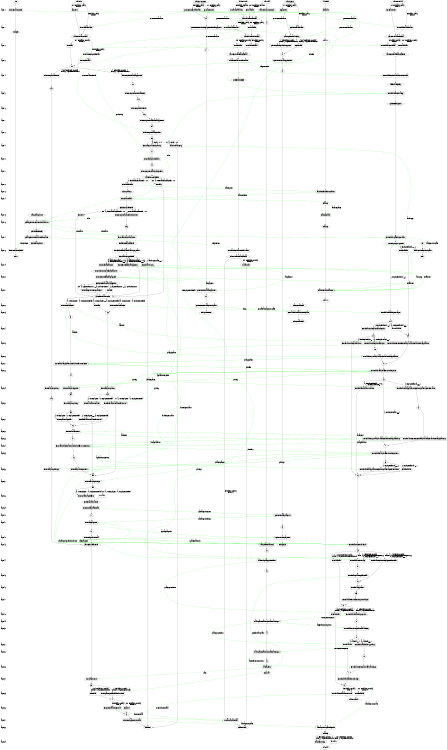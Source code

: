 digraph state_graph {
	rankdir=TB;
	size="8,5;"
	layer_0 [shape=plaintext, label="layer 0"];
	layer_1 [shape=plaintext, label="layer 1"];
	layer_0 -> layer_1 [style=invis];
	layer_2 [shape=plaintext, label="layer 2"];
	layer_1 -> layer_2 [style=invis];
	layer_3 [shape=plaintext, label="layer 3"];
	layer_2 -> layer_3 [style=invis];
	layer_4 [shape=plaintext, label="layer 4"];
	layer_3 -> layer_4 [style=invis];
	layer_5 [shape=plaintext, label="layer 5"];
	layer_4 -> layer_5 [style=invis];
	layer_6 [shape=plaintext, label="layer 6"];
	layer_5 -> layer_6 [style=invis];
	layer_7 [shape=plaintext, label="layer 7"];
	layer_6 -> layer_7 [style=invis];
	layer_8 [shape=plaintext, label="layer 8"];
	layer_7 -> layer_8 [style=invis];
	layer_9 [shape=plaintext, label="layer 9"];
	layer_8 -> layer_9 [style=invis];
	layer_10 [shape=plaintext, label="layer 10"];
	layer_9 -> layer_10 [style=invis];
	layer_11 [shape=plaintext, label="layer 11"];
	layer_10 -> layer_11 [style=invis];
	layer_12 [shape=plaintext, label="layer 12"];
	layer_11 -> layer_12 [style=invis];
	layer_13 [shape=plaintext, label="layer 13"];
	layer_12 -> layer_13 [style=invis];
	layer_14 [shape=plaintext, label="layer 14"];
	layer_13 -> layer_14 [style=invis];
	layer_15 [shape=plaintext, label="layer 15"];
	layer_14 -> layer_15 [style=invis];
	layer_16 [shape=plaintext, label="layer 16"];
	layer_15 -> layer_16 [style=invis];
	layer_17 [shape=plaintext, label="layer 17"];
	layer_16 -> layer_17 [style=invis];
	layer_18 [shape=plaintext, label="layer 18"];
	layer_17 -> layer_18 [style=invis];
	layer_19 [shape=plaintext, label="layer 19"];
	layer_18 -> layer_19 [style=invis];
	layer_20 [shape=plaintext, label="layer 20"];
	layer_19 -> layer_20 [style=invis];
	layer_21 [shape=plaintext, label="layer 21"];
	layer_20 -> layer_21 [style=invis];
	layer_22 [shape=plaintext, label="layer 22"];
	layer_21 -> layer_22 [style=invis];
	layer_23 [shape=plaintext, label="layer 23"];
	layer_22 -> layer_23 [style=invis];
	layer_24 [shape=plaintext, label="layer 24"];
	layer_23 -> layer_24 [style=invis];
	layer_25 [shape=plaintext, label="layer 25"];
	layer_24 -> layer_25 [style=invis];
	layer_26 [shape=plaintext, label="layer 26"];
	layer_25 -> layer_26 [style=invis];
	layer_27 [shape=plaintext, label="layer 27"];
	layer_26 -> layer_27 [style=invis];
	layer_28 [shape=plaintext, label="layer 28"];
	layer_27 -> layer_28 [style=invis];
	layer_29 [shape=plaintext, label="layer 29"];
	layer_28 -> layer_29 [style=invis];
	layer_30 [shape=plaintext, label="layer 30"];
	layer_29 -> layer_30 [style=invis];
	layer_31 [shape=plaintext, label="layer 31"];
	layer_30 -> layer_31 [style=invis];
	layer_32 [shape=plaintext, label="layer 32"];
	layer_31 -> layer_32 [style=invis];
	layer_33 [shape=plaintext, label="layer 33"];
	layer_32 -> layer_33 [style=invis];
	layer_34 [shape=plaintext, label="layer 34"];
	layer_33 -> layer_34 [style=invis];
	layer_35 [shape=plaintext, label="layer 35"];
	layer_34 -> layer_35 [style=invis];
	layer_36 [shape=plaintext, label="layer 36"];
	layer_35 -> layer_36 [style=invis];
	layer_37 [shape=plaintext, label="layer 37"];
	layer_36 -> layer_37 [style=invis];
	layer_38 [shape=plaintext, label="layer 38"];
	layer_37 -> layer_38 [style=invis];
	layer_39 [shape=plaintext, label="layer 39"];
	layer_38 -> layer_39 [style=invis];
	layer_40 [shape=plaintext, label="layer 40"];
	layer_39 -> layer_40 [style=invis];
	layer_41 [shape=plaintext, label="layer 41"];
	layer_40 -> layer_41 [style=invis];
	layer_42 [shape=plaintext, label="layer 42"];
	layer_41 -> layer_42 [style=invis];
	layer_43 [shape=plaintext, label="layer 43"];
	layer_42 -> layer_43 [style=invis];
	layer_44 [shape=plaintext, label="layer 44"];
	layer_43 -> layer_44 [style=invis];
	layer_45 [shape=plaintext, label="layer 45"];
	layer_44 -> layer_45 [style=invis];
	layer_46 [shape=plaintext, label="layer 46"];
	layer_45 -> layer_46 [style=invis];
	layer_47 [shape=plaintext, label="layer 47"];
	layer_46 -> layer_47 [style=invis];
	layer_48 [shape=plaintext, label="layer 48"];
	layer_47 -> layer_48 [style=invis];
	layer_49 [shape=plaintext, label="layer 49"];
	layer_48 -> layer_49 [style=invis];
	layer_50 [shape=plaintext, label="layer 50"];
	layer_49 -> layer_50 [style=invis];
	layer_51 [shape=plaintext, label="layer 51"];
	layer_50 -> layer_51 [style=invis];
	layer_52 [shape=plaintext, label="layer 52"];
	layer_51 -> layer_52 [style=invis];
	layer_53 [shape=plaintext, label="layer 53"];
	layer_52 -> layer_53 [style=invis];
	layer_54 [shape=plaintext, label="layer 54"];
	layer_53 -> layer_54 [style=invis];
	layer_55 [shape=plaintext, label="layer 55"];
	layer_54 -> layer_55 [style=invis];
	layer_56 [shape=plaintext, label="layer 56"];
	layer_55 -> layer_56 [style=invis];
	layer_57 [shape=plaintext, label="layer 57"];
	layer_56 -> layer_57 [style=invis];
	layer_58 [shape=plaintext, label="layer 58"];
	layer_57 -> layer_58 [style=invis];
	layer_59 [shape=plaintext, label="layer 59"];
	layer_58 -> layer_59 [style=invis];
	
	/* States */
	Firm_XXX2 [label = "XXX2"]
	Firm_UPDATE [label = "UPDATE"]
	Firm_XXX [label = "XXX"]
	Firm_15 [label = "15"]
	Firm_Start_Firm_Macro_Data [label = "Start_Firm_Macro_Data"]
	Firm_start_Firm [label = "start_Firm"]
	Firm_09b [label = "09b"]
	Firm_08 [label = "08"]
	Firm_07 [label = "07"]
	Firm_09a [label = "09a"]
	Firm_06 [label = "06"]
	Firm_03d [label = "03d"]
	Firm_09c [label = "09c"]
	Firm_05b [label = "05b"]
	Firm_05a [label = "05a"]
	Firm_04 [label = "04"]
	Firm_03c [label = "03c"]
	Firm_03 [label = "03"]
	Firm_Firm_tries_to_resolve_financial_crisis [label = "Firm_tries_to_resolve_financial_crisis"]
	Firm_Firm_bankruptcy_checked [label = "Firm_bankruptcy_checked"]
	Firm_End_Firm_Financial_Role [label = "End_Firm_Financial_Role"]
	Firm_0003 [label = "0003"]
	Firm_end_Firm [label = "end_Firm"]
	Firm_004 [label = "004"]
	Firm_003 [label = "003"]
	Firm_002 [label = "002"]
	Firm_001 [label = "001"]
	Firm_End_Firm_Credit_Role [label = "End_Firm_Credit_Role"]
	Firm_Firm_Credit_02 [label = "Firm_Credit_02"]
	Firm_Start_Firm_Credit_Role [label = "Start_Firm_Credit_Role"]
	Firm_14 [label = "14"]
	Firm_13b [label = "13b"]
	Firm_Start_Firm_Seller_Role [label = "Start_Firm_Seller_Role"]
	Firm_12 [label = "12"]
	Firm_11 [label = "11"]
	Firm_End_Firm_Labour_Role [label = "End_Firm_Labour_Role"]
	Firm_Start_Firm_Labour_Role [label = "Start_Firm_Labour_Role"]
	Firm_End_Firm_Financial_Management [label = "End_Firm_Financial_Management"]
	Firm_02 [label = "02"]
	Firm_00b [label = "00b"]
	Firm_00 [label = "00"]
	Firm_01 [label = "01"]
	Firm_005 [label = "005"]
	Household_WAITORDERSTATUS [label = "WAITORDERSTATUS"]
	Household_SELECTSTRATEGY [label = "SELECTSTRATEGY"]
	Household_end_Household [label = "end_Household"]
	Household_Start_Household_Financial_Role [label = "Start_Household_Financial_Role"]
	Household_Start_Household_Tax_Data [label = "Start_Household_Tax_Data"]
	Household_start_Household [label = "start_Household"]
	Household_05 [label = "05"]
	Household_04 [label = "04"]
	Household_03 [label = "03"]
	Household_02 [label = "02"]
	Household_01b [label = "01b"]
	Household_01 [label = "01"]
	Household_01e [label = "01e"]
	Household_01a [label = "01a"]
	Household_01d [label = "01d"]
	Household_EXIT_FINANCIAL_MARKET [label = "EXIT_FINANCIAL_MARKET"]
	Household_12 [label = "12"]
	Household_14 [label = "14"]
	Household_11 [label = "11"]
	Household_10 [label = "10"]
	Household_15 [label = "15"]
	Household_08b [label = "08b"]
	Household_08 [label = "08"]
	Household_07 [label = "07"]
	Household_09 [label = "09"]
	Household_06b [label = "06b"]
	Household_06 [label = "06"]
	Mall_end_Mall [label = "end_Mall"]
	Mall_05 [label = "05"]
	Mall_04 [label = "04"]
	Mall_03 [label = "03"]
	Mall_02 [label = "02"]
	Mall_01 [label = "01"]
	Mall_start_Mall [label = "start_Mall"]
	IGFirm_start_IGFirm [label = "start_IGFirm"]
	IGFirm_end_IGFirm [label = "end_IGFirm"]
	IGFirm_03 [label = "03"]
	IGFirm_02 [label = "02"]
	IGFirm_01 [label = "01"]
	IGFirm_Start_IGFirm_Productivity [label = "Start_IGFirm_Productivity"]
	Eurostat_WAITENDMARKET [label = "WAITENDMARKET"]
	Eurostat_end_Eurostat [label = "end_Eurostat"]
	Eurostat_End_Eurostat_Financial_Data [label = "End_Eurostat_Financial_Data"]
	Eurostat_Start_Eurostat_Financial_Data [label = "Start_Eurostat_Financial_Data"]
	Eurostat_Start_Eurostat_Firm_Data [label = "Start_Eurostat_Firm_Data"]
	Eurostat_Start_Eurostat_Tax_Data [label = "Start_Eurostat_Tax_Data"]
	Eurostat_start_Eurostat [label = "start_Eurostat"]
	Clearinghouse_end_Clearinghouse [label = "end_Clearinghouse"]
	Clearinghouse_COMPUTEDPRICES [label = "COMPUTEDPRICES"]
	Clearinghouse_start_Clearinghouse [label = "start_Clearinghouse"]
	Bank_BB1 [label = "BB1"]
	Bank_BB [label = "BB"]
	Bank_end_Bank [label = "end_Bank"]
	Bank_Bank_05 [label = "Bank_05"]
	Bank_Bank_04 [label = "Bank_04"]
	Bank_Bank_03 [label = "Bank_03"]
	Bank_Bank_02 [label = "Bank_02"]
	Bank_Bank_01 [label = "Bank_01"]
	Bank_start_Bank [label = "start_Bank"]
	Government_end_Government [label = "end_Government"]
	Government_02 [label = "02"]
	Government_01 [label = "01"]
	Government_00 [label = "00"]
	Government_start_Government [label = "start_Government"]
	Central_Bank_end_Central_Bank [label = "end_Central_Bank"]
	Central_Bank_start_Central_Bank [label = "start_Central_Bank"]
	Firm_Firm_calc_production_quantity_005_01 [label = "Firm_calc_production_quantity", shape = rect]
	Firm_Firm_set_quantities_zero_00_00b [label = "Firm_set_quantities_zero", shape = rect]
	Firm_Firm_calc_input_demands_01_02 [label = "Firm_calc_input_demands", shape = rect]
	Firm_Firm_calc_production_quantity_2_End_Firm_Financial_Management_Start_Firm_Labour_Role [label = "Firm_calc_production_quantity_2", shape = rect]
	Firm_Firm_idle_End_Firm_Financial_Management_Start_Firm_Labour_Role [label = "Firm_idle", shape = rect]
	Firm_Firm_send_capital_demand_End_Firm_Labour_Role_11 [label = "Firm_send_capital_demand", shape = rect]
	Firm_Firm_calc_pay_costs_11_12 [label = "Firm_calc_pay_costs", shape = rect]
	Firm_Firm_send_goods_to_mall_12_Start_Firm_Seller_Role [label = "Firm_send_goods_to_mall", shape = rect]
	Firm_Firm_calc_revenue_Start_Firm_Seller_Role_13b [label = "Firm_calc_revenue", shape = rect]
	Firm_Firm_update_specific_skills_of_workers_13b_14 [label = "Firm_update_specific_skills_of_workers", shape = rect]
	Firm_Firm_idle_13b_14 [label = "Firm_idle", shape = rect]
	Firm_Firm_ask_for_loan_Start_Firm_Credit_Role_Firm_Credit_02 [label = "Firm_ask_for_loan", shape = rect]
	Firm_Firm_choose_bank_Firm_Credit_02_End_Firm_Credit_Role [label = "Firm_choose_bank", shape = rect]
	Firm_Firm_compute_financial_payments_00_001 [label = "Firm_compute_financial_payments", shape = rect]
	Firm_Firm_compute_income_statement_001_002 [label = "Firm_compute_income_statement", shape = rect]
	Firm_Firm_compute_dividends_002_003 [label = "Firm_compute_dividends", shape = rect]
	Firm_Firm_compute_total_financial_payments_003_004 [label = "Firm_compute_total_financial_payments", shape = rect]
	Firm_Firm_compute_balance_sheet_004_005 [label = "Firm_compute_balance_sheet", shape = rect]
	Firm_Firm_in_bankruptcy_005_end_Firm [label = "Firm_in_bankruptcy", shape = rect]
	Firm_Firm_compute_total_liquidity_needs_02_Start_Firm_Credit_Role [label = "Firm_compute_total_liquidity_needs", shape = rect]
	Firm_Firm_compute_and_send_stock_orders_End_Firm_Credit_Role_0003 [label = "Firm_compute_and_send_stock_orders", shape = rect]
	Firm_Firm_read_stock_transactions_0003_End_Firm_Financial_Role [label = "Firm_read_stock_transactions", shape = rect]
	Firm_Firm_check_financial_and_bankruptcy_state_End_Firm_Financial_Role_Firm_bankruptcy_checked [label = "Firm_check_financial_and_bankruptcy_state", shape = rect]
	Firm_Firm_in_bankruptcy_Firm_bankruptcy_checked_end_Firm [label = "Firm_in_bankruptcy", shape = rect]
	Firm_Firm_in_financial_crisis_Firm_bankruptcy_checked_Firm_tries_to_resolve_financial_crisis [label = "Firm_in_financial_crisis", shape = rect]
	Firm_Firm_execute_financial_payments_Firm_tries_to_resolve_financial_crisis_End_Firm_Financial_Management [label = "Firm_execute_financial_payments", shape = rect]
	Firm_Firm_execute_financial_payments_Firm_bankruptcy_checked_Start_Firm_Labour_Role [label = "Firm_execute_financial_payments", shape = rect]
	Firm_Firm_idle_Start_Firm_Credit_Role_Start_Firm_Labour_Role [label = "Firm_idle", shape = rect]
	Firm_Firm_idle_End_Firm_Credit_Role_Start_Firm_Labour_Role [label = "Firm_idle", shape = rect]
	Firm_Firm_send_vacancies_Start_Firm_Labour_Role_03 [label = "Firm_send_vacancies", shape = rect]
	Firm_Firm_send_redundancies_Start_Firm_Labour_Role_03c [label = "Firm_send_redundancies", shape = rect]
	Firm_Firm_idle_Start_Firm_Labour_Role_03c [label = "Firm_idle", shape = rect]
	Firm_Firm_read_job_applications_send_job_offer_or_rejection_03_04 [label = "Firm_read_job_applications_send_job_offer_or_rejection", shape = rect]
	Firm_Firm_read_job_responses_04_05a [label = "Firm_read_job_responses", shape = rect]
	Firm_Firm_read_job_quitting_05a_05b [label = "Firm_read_job_quitting", shape = rect]
	Firm_Firm_read_job_quitting_00b_09c [label = "Firm_read_job_quitting", shape = rect]
	Firm_Firm_read_job_quitting_03c_03d [label = "Firm_read_job_quitting", shape = rect]
	Firm_Firm_start_labour_market_03d_06 [label = "Firm_start_labour_market", shape = rect]
	Firm_Firm_finish_labour_market_first_round_03d_09a [label = "Firm_finish_labour_market_first_round", shape = rect]
	Firm_Firm_finish_labour_market_first_round_05b_09a [label = "Firm_finish_labour_market_first_round", shape = rect]
	Firm_Firm_update_wage_offer_05b_06 [label = "Firm_update_wage_offer", shape = rect]
	Firm_Firm_send_vacancies_2_06_07 [label = "Firm_send_vacancies_2", shape = rect]
	Firm_Firm_read_job_applications_send_job_offer_or_rejection_2_07_08 [label = "Firm_read_job_applications_send_job_offer_or_rejection_2", shape = rect]
	Firm_Firm_read_job_responses_2_08_09a [label = "Firm_read_job_responses_2", shape = rect]
	Firm_Firm_read_job_quitting_2_09a_09b [label = "Firm_read_job_quitting_2", shape = rect]
	Firm_Firm_read_job_quitting_2_09c_Start_Firm_Seller_Role [label = "Firm_read_job_quitting_2", shape = rect]
	Firm_Firm_update_wage_offer_2_09b_End_Firm_Labour_Role [label = "Firm_update_wage_offer_2", shape = rect]
	Firm_Firm_idle_09b_End_Firm_Labour_Role [label = "Firm_idle", shape = rect]
	Firm_Firm_idle_start_Firm_Start_Firm_Macro_Data [label = "Firm_idle", shape = rect]
	Firm_Firm_read_tax_rates_start_Firm_Start_Firm_Macro_Data [label = "Firm_read_tax_rates", shape = rect]
	Firm_Firm_receive_data_Start_Firm_Macro_Data_00 [label = "Firm_receive_data", shape = rect]
	Firm_Firm_idle_Start_Firm_Macro_Data_00 [label = "Firm_idle", shape = rect]
	Firm_Firm_send_data_to_Eurostat_14_15 [label = "Firm_send_data_to_Eurostat", shape = rect]
	Firm_Firm_idle_14_15 [label = "Firm_idle", shape = rect]
	Firm_Firm_send_payments_to_bank_15_end_Firm [label = "Firm_send_payments_to_bank", shape = rect]
	Firm_Firm_send_stock_info_XXX_UPDATE [label = "Firm_send_stock_info", shape = rect]
	Firm_Firm_receive_stock_info_UPDATE_XXX2 [label = "Firm_receive_stock_info", shape = rect]
	Household_Household_receive_dividends_06_06b [label = "Household_receive_dividends", shape = rect]
	Household_Household_idle_06b_09 [label = "Household_idle", shape = rect]
	Household_Household_receive_wage_06b_07 [label = "Household_receive_wage", shape = rect]
	Household_Household_update_specific_skills_07_08 [label = "Household_update_specific_skills", shape = rect]
	Household_Household_receive_unemployment_benefits_06b_08 [label = "Household_receive_unemployment_benefits", shape = rect]
	Household_Household_pay_taxes_08_08b [label = "Household_pay_taxes", shape = rect]
	Household_Household_determine_consumption_budget_08b_09 [label = "Household_determine_consumption_budget", shape = rect]
	Household_Household_idle_09_15 [label = "Household_idle", shape = rect]
	Household_Household_rank_and_buy_goods_1_09_10 [label = "Household_rank_and_buy_goods_1", shape = rect]
	Household_Household_receive_goods_read_rationing_10_11 [label = "Household_receive_goods_read_rationing", shape = rect]
	Household_Household_idle_11_14 [label = "Household_idle", shape = rect]
	Household_Household_rank_and_buy_goods_2_11_12 [label = "Household_rank_and_buy_goods_2", shape = rect]
	Household_Household_receive_goods_read_rationing_2_12_14 [label = "Household_receive_goods_read_rationing_2", shape = rect]
	Household_Household_handle_leftover_budget_14_15 [label = "Household_handle_leftover_budget", shape = rect]
	Household_Household_read_firing_messages_EXIT_FINANCIAL_MARKET_01d [label = "Household_read_firing_messages", shape = rect]
	Household_Household_idle_01d_01a [label = "Household_idle", shape = rect]
	Household_Household_idle_EXIT_FINANCIAL_MARKET_01a [label = "Household_idle", shape = rect]
	Household_Household_OTJS_read_job_vacancies_and_send_applications_01e_01 [label = "Household_OTJS_read_job_vacancies_and_send_applications", shape = rect]
	Household_Household_UNEMPLOYED_read_job_vacancies_and_send_applications_01a_01 [label = "Household_UNEMPLOYED_read_job_vacancies_and_send_applications", shape = rect]
	Household_Household_on_the_job_search_decision_01d_01b [label = "Household_on_the_job_search_decision", shape = rect]
	Household_Household_on_the_job_search_yes_01b_01e [label = "Household_on_the_job_search_yes", shape = rect]
	Household_Household_on_the_job_search_no_01b_06 [label = "Household_on_the_job_search_no", shape = rect]
	Household_Household_read_job_offers_send_response_01_02 [label = "Household_read_job_offers_send_response", shape = rect]
	Household_Household_finish_labour_market_02_06 [label = "Household_finish_labour_market", shape = rect]
	Household_Household_read_application_rejection_update_wage_reservation_02_03 [label = "Household_read_application_rejection_update_wage_reservation", shape = rect]
	Household_Household_OTJS_read_job_vacancies_and_send_applications_2_02_04 [label = "Household_OTJS_read_job_vacancies_and_send_applications_2", shape = rect]
	Household_Household_UNEMPLOYED_read_job_vacancies_and_send_applications_2_03_04 [label = "Household_UNEMPLOYED_read_job_vacancies_and_send_applications_2", shape = rect]
	Household_Household_read_job_offers_send_response_2_04_05 [label = "Household_read_job_offers_send_response_2", shape = rect]
	Household_Household_read_application_rejection_update_wage_reservation_2_05_06 [label = "Household_read_application_rejection_update_wage_reservation_2", shape = rect]
	Household_Household_idle_05_06 [label = "Household_idle", shape = rect]
	Household_Household_idle_start_Household_Start_Household_Tax_Data [label = "Household_idle", shape = rect]
	Household_Household_read_tax_rates_start_Household_Start_Household_Tax_Data [label = "Household_read_tax_rates", shape = rect]
	Household_Household_receive_data_Start_Household_Tax_Data_Start_Household_Financial_Role [label = "Household_receive_data", shape = rect]
	Household_Household_idle_Start_Household_Tax_Data_Start_Household_Financial_Role [label = "Household_idle", shape = rect]
	Household_Household_send_data_to_Eurostat_15_end_Household [label = "Household_send_data_to_Eurostat", shape = rect]
	Household_Household_idle_15_end_Household [label = "Household_idle", shape = rect]
	Household_Household_receive_info_asset_to_eurostat_Start_Household_Financial_Role_SELECTSTRATEGY [label = "Household_receive_info_asset_to_eurostat", shape = rect]
	Household_Household_select_strategy_SELECTSTRATEGY_WAITORDERSTATUS [label = "Household_select_strategy", shape = rect]
	Household_Household_update_its_portfolio_WAITORDERSTATUS_EXIT_FINANCIAL_MARKET [label = "Household_update_its_portfolio", shape = rect]
	Mall_Mall_send_current_stocks_start_Mall_01 [label = "Mall_send_current_stocks", shape = rect]
	Mall_Mall_update_mall_stock_01_02 [label = "Mall_update_mall_stock", shape = rect]
	Mall_Mall_send_quality_price_info_1_02_03 [label = "Mall_send_quality_price_info_1", shape = rect]
	Mall_Mall_update_mall_stocks_sales_rationing_1_03_04 [label = "Mall_update_mall_stocks_sales_rationing_1", shape = rect]
	Mall_Mall_update_mall_stocks_sales_rationing_2_04_05 [label = "Mall_update_mall_stocks_sales_rationing_2", shape = rect]
	Mall_Mall_pay_firm_05_end_Mall [label = "Mall_pay_firm", shape = rect]
	IGFirm_IGFirm_update_productivity_price_Start_IGFirm_Productivity_01 [label = "IGFirm_update_productivity_price", shape = rect]
	IGFirm_IGFirm_idle_Start_IGFirm_Productivity_01 [label = "IGFirm_idle", shape = rect]
	IGFirm_IGFirm_send_quality_price_info_01_02 [label = "IGFirm_send_quality_price_info", shape = rect]
	IGFirm_IGFirm_send_capital_good_02_03 [label = "IGFirm_send_capital_good", shape = rect]
	IGFirm_IGFirm_receive_payment_03_end_IGFirm [label = "IGFirm_receive_payment", shape = rect]
	IGFirm_IGFirm_idle_start_IGFirm_Start_IGFirm_Productivity [label = "IGFirm_idle", shape = rect]
	IGFirm_IGFirm_read_tax_rates_start_IGFirm_Start_IGFirm_Productivity [label = "IGFirm_read_tax_rates", shape = rect]
	Eurostat_Eurostat_Initialization_start_Eurostat_Start_Eurostat_Tax_Data [label = "Eurostat_Initialization", shape = rect]
	Eurostat_Eurostat_idle_start_Eurostat_Start_Eurostat_Tax_Data [label = "Eurostat_idle", shape = rect]
	Eurostat_Eurostat_read_tax_rates_Start_Eurostat_Tax_Data_Start_Eurostat_Firm_Data [label = "Eurostat_read_tax_rates", shape = rect]
	Eurostat_Eurostat_idle_Start_Eurostat_Tax_Data_Start_Eurostat_Firm_Data [label = "Eurostat_idle", shape = rect]
	Eurostat_Eurostat_send_data_Start_Eurostat_Firm_Data_Start_Eurostat_Financial_Data [label = "Eurostat_send_data", shape = rect]
	Eurostat_Eurostat_idle_Start_Eurostat_Firm_Data_Start_Eurostat_Financial_Data [label = "Eurostat_idle", shape = rect]
	Eurostat_Eurostat_calculate_data_End_Eurostat_Financial_Data_end_Eurostat [label = "Eurostat_calculate_data", shape = rect]
	Eurostat_Eurostat_idle_End_Eurostat_Financial_Data_end_Eurostat [label = "Eurostat_idle", shape = rect]
	Eurostat_Eurastat_send_asset_information_Start_Eurostat_Financial_Data_WAITENDMARKET [label = "Eurastat_send_asset_information", shape = rect]
	Eurostat_Eurostat_receive_asset_information_WAITENDMARKET_End_Eurostat_Financial_Data [label = "Eurostat_receive_asset_information", shape = rect]
	Clearinghouse_ClearingHouse_receive_orders_and_run_start_Clearinghouse_COMPUTEDPRICES [label = "ClearingHouse_receive_orders_and_run", shape = rect]
	Clearinghouse_ClearingHouse_send_asset_information_COMPUTEDPRICES_end_Clearinghouse [label = "ClearingHouse_send_asset_information", shape = rect]
	Bank_Bank_idle_start_Bank_Bank_01 [label = "Bank_idle", shape = rect]
	Bank_Bank_decide_credit_conditions_Bank_01_Bank_02 [label = "Bank_decide_credit_conditions", shape = rect]
	Bank_Bank_give_loan_Bank_02_Bank_03 [label = "Bank_give_loan", shape = rect]
	Bank_Bank_receive_installment_Bank_03_Bank_04 [label = "Bank_receive_installment", shape = rect]
	Bank_Bank_account_update_deposits_Bank_04_Bank_05 [label = "Bank_account_update_deposits", shape = rect]
	Bank_Bank_accounting_Bank_05_end_Bank [label = "Bank_accounting", shape = rect]
	Bank_Bank_idle_Bank_05_end_Bank [label = "Bank_idle", shape = rect]
	Bank_Bank_receive_account_update_BB_BB1 [label = "Bank_receive_account_update", shape = rect]
	Government_Government_idle_start_Government_00 [label = "Government_idle", shape = rect]
	Government_Government_send_tax_rates_start_Government_00 [label = "Government_send_tax_rates", shape = rect]
	Government_Government_send_unemployment_benefit_payment_00_01 [label = "Government_send_unemployment_benefit_payment", shape = rect]
	Government_Government_read_tax_payment_01_02 [label = "Government_read_tax_payment", shape = rect]
	Government_Government_send_account_update_02_end_Government [label = "Government_send_account_update", shape = rect]
	Central_Bank_Central_Bank_read_account_update_start_Central_Bank_end_Central_Bank [label = "Central_Bank_read_account_update", shape = rect]
	
	/* Transitions */
	Firm_005 -> Firm_Firm_calc_production_quantity_005_01 [ label = "a->equity > 0.0"];
	Firm_Firm_calc_production_quantity_005_01 -> Firm_01;
	Firm_00 -> Firm_Firm_set_quantities_zero_00_00b [ label = "not ( Periodicity: monthly\nPhase: a->day_of_month_to_act )"];
	Firm_Firm_set_quantities_zero_00_00b -> Firm_00b;
	Firm_01 -> Firm_Firm_calc_input_demands_01_02;
	Firm_Firm_calc_input_demands_01_02 -> Firm_02;
	Firm_End_Firm_Financial_Management -> Firm_Firm_calc_production_quantity_2_End_Firm_Financial_Management_Start_Firm_Labour_Role [ label = "not ( a->payment_account >= a->production_costs )"];
	Firm_Firm_calc_production_quantity_2_End_Firm_Financial_Management_Start_Firm_Labour_Role -> Firm_Start_Firm_Labour_Role;
	Firm_End_Firm_Financial_Management -> Firm_Firm_idle_End_Firm_Financial_Management_Start_Firm_Labour_Role [ label = "a->payment_account >= a->production_costs"];
	Firm_Firm_idle_End_Firm_Financial_Management_Start_Firm_Labour_Role -> Firm_Start_Firm_Labour_Role;
	Firm_End_Firm_Labour_Role -> Firm_Firm_send_capital_demand_End_Firm_Labour_Role_11;
	Firm_Firm_send_capital_demand_End_Firm_Labour_Role_11 -> Firm_11;
	Firm_11 -> Firm_Firm_calc_pay_costs_11_12;
	Firm_Firm_calc_pay_costs_11_12 -> Firm_12;
	Firm_12 -> Firm_Firm_send_goods_to_mall_12_Start_Firm_Seller_Role;
	Firm_Firm_send_goods_to_mall_12_Start_Firm_Seller_Role -> Firm_Start_Firm_Seller_Role;
	Firm_Start_Firm_Seller_Role -> Firm_Firm_calc_revenue_Start_Firm_Seller_Role_13b;
	Firm_Firm_calc_revenue_Start_Firm_Seller_Role_13b -> Firm_13b;
	Firm_13b -> Firm_Firm_update_specific_skills_of_workers_13b_14 [ label = "Periodicity: monthly\nPhase: a->day_of_month_to_act"];
	Firm_Firm_update_specific_skills_of_workers_13b_14 -> Firm_14;
	Firm_13b -> Firm_Firm_idle_13b_14 [ label = "not ( Periodicity: monthly\nPhase: a->day_of_month_to_act )"];
	Firm_Firm_idle_13b_14 -> Firm_14;
	Firm_Start_Firm_Credit_Role -> Firm_Firm_ask_for_loan_Start_Firm_Credit_Role_Firm_Credit_02 [ label = "a->external_financial_needs > 0.0"];
	Firm_Firm_ask_for_loan_Start_Firm_Credit_Role_Firm_Credit_02 -> Firm_Firm_Credit_02;
	Firm_Firm_Credit_02 -> Firm_Firm_choose_bank_Firm_Credit_02_End_Firm_Credit_Role;
	Firm_Firm_choose_bank_Firm_Credit_02_End_Firm_Credit_Role -> Firm_End_Firm_Credit_Role;
	Firm_00 -> Firm_Firm_compute_financial_payments_00_001 [ label = "Periodicity: monthly\nPhase: a->day_of_month_to_act"];
	Firm_Firm_compute_financial_payments_00_001 -> Firm_001;
	Firm_001 -> Firm_Firm_compute_income_statement_001_002;
	Firm_Firm_compute_income_statement_001_002 -> Firm_002;
	Firm_002 -> Firm_Firm_compute_dividends_002_003;
	Firm_Firm_compute_dividends_002_003 -> Firm_003;
	Firm_003 -> Firm_Firm_compute_total_financial_payments_003_004;
	Firm_Firm_compute_total_financial_payments_003_004 -> Firm_004;
	Firm_004 -> Firm_Firm_compute_balance_sheet_004_005;
	Firm_Firm_compute_balance_sheet_004_005 -> Firm_005;
	Firm_005 -> Firm_Firm_in_bankruptcy_005_end_Firm [ label = "not ( a->equity > 0.0 )"];
	Firm_Firm_in_bankruptcy_005_end_Firm -> Firm_end_Firm;
	Firm_02 -> Firm_Firm_compute_total_liquidity_needs_02_Start_Firm_Credit_Role;
	Firm_Firm_compute_total_liquidity_needs_02_Start_Firm_Credit_Role -> Firm_Start_Firm_Credit_Role;
	Firm_End_Firm_Credit_Role -> Firm_Firm_compute_and_send_stock_orders_End_Firm_Credit_Role_0003 [ label = "a->external_financial_needs > 0.0"];
	Firm_Firm_compute_and_send_stock_orders_End_Firm_Credit_Role_0003 -> Firm_0003;
	Firm_0003 -> Firm_Firm_read_stock_transactions_0003_End_Firm_Financial_Role;
	Firm_Firm_read_stock_transactions_0003_End_Firm_Financial_Role -> Firm_End_Firm_Financial_Role;
	Firm_End_Firm_Financial_Role -> Firm_Firm_check_financial_and_bankruptcy_state_End_Firm_Financial_Role_Firm_bankruptcy_checked;
	Firm_Firm_check_financial_and_bankruptcy_state_End_Firm_Financial_Role_Firm_bankruptcy_checked -> Firm_Firm_bankruptcy_checked;
	Firm_Firm_bankruptcy_checked -> Firm_Firm_in_bankruptcy_Firm_bankruptcy_checked_end_Firm [ label = "a->bankruptcy_state == 1"];
	Firm_Firm_in_bankruptcy_Firm_bankruptcy_checked_end_Firm -> Firm_end_Firm;
	Firm_Firm_bankruptcy_checked -> Firm_Firm_in_financial_crisis_Firm_bankruptcy_checked_Firm_tries_to_resolve_financial_crisis [ label = "a->bankruptcy_state == 0 &&\na->financial_crisis_state == 1"];
	Firm_Firm_in_financial_crisis_Firm_bankruptcy_checked_Firm_tries_to_resolve_financial_crisis -> Firm_Firm_tries_to_resolve_financial_crisis;
	Firm_Firm_tries_to_resolve_financial_crisis -> Firm_Firm_execute_financial_payments_Firm_tries_to_resolve_financial_crisis_End_Firm_Financial_Management;
	Firm_Firm_execute_financial_payments_Firm_tries_to_resolve_financial_crisis_End_Firm_Financial_Management -> Firm_End_Firm_Financial_Management;
	Firm_Firm_bankruptcy_checked -> Firm_Firm_execute_financial_payments_Firm_bankruptcy_checked_Start_Firm_Labour_Role [ label = "a->bankruptcy_state == 0 &&\na->financial_crisis_state == 0"];
	Firm_Firm_execute_financial_payments_Firm_bankruptcy_checked_Start_Firm_Labour_Role -> Firm_Start_Firm_Labour_Role;
	Firm_Start_Firm_Credit_Role -> Firm_Firm_idle_Start_Firm_Credit_Role_Start_Firm_Labour_Role [ label = "not ( a->external_financial_needs > 0.0 )"];
	Firm_Firm_idle_Start_Firm_Credit_Role_Start_Firm_Labour_Role -> Firm_Start_Firm_Labour_Role;
	Firm_End_Firm_Credit_Role -> Firm_Firm_idle_End_Firm_Credit_Role_Start_Firm_Labour_Role [ label = "not ( a->external_financial_needs > 0.0 )"];
	Firm_Firm_idle_End_Firm_Credit_Role_Start_Firm_Labour_Role -> Firm_Start_Firm_Labour_Role;
	Firm_Start_Firm_Labour_Role -> Firm_Firm_send_vacancies_Start_Firm_Labour_Role_03 [ label = "a->no_employees < a->employees_needed"];
	Firm_Firm_send_vacancies_Start_Firm_Labour_Role_03 -> Firm_03;
	Firm_Start_Firm_Labour_Role -> Firm_Firm_send_redundancies_Start_Firm_Labour_Role_03c [ label = "a->no_employees > a->employees_needed"];
	Firm_Firm_send_redundancies_Start_Firm_Labour_Role_03c -> Firm_03c;
	Firm_Start_Firm_Labour_Role -> Firm_Firm_idle_Start_Firm_Labour_Role_03c [ label = "a->no_employees == a->employees_needed"];
	Firm_Firm_idle_Start_Firm_Labour_Role_03c -> Firm_03c;
	Firm_03 -> Firm_Firm_read_job_applications_send_job_offer_or_rejection_03_04;
	Firm_Firm_read_job_applications_send_job_offer_or_rejection_03_04 -> Firm_04;
	Firm_04 -> Firm_Firm_read_job_responses_04_05a;
	Firm_Firm_read_job_responses_04_05a -> Firm_05a;
	Firm_05a -> Firm_Firm_read_job_quitting_05a_05b;
	Firm_Firm_read_job_quitting_05a_05b -> Firm_05b;
	Firm_00b -> Firm_Firm_read_job_quitting_00b_09c;
	Firm_Firm_read_job_quitting_00b_09c -> Firm_09c;
	Firm_03c -> Firm_Firm_read_job_quitting_03c_03d;
	Firm_Firm_read_job_quitting_03c_03d -> Firm_03d;
	Firm_03d -> Firm_Firm_start_labour_market_03d_06 [ label = "a->no_employees < a->employees_needed"];
	Firm_Firm_start_labour_market_03d_06 -> Firm_06;
	Firm_03d -> Firm_Firm_finish_labour_market_first_round_03d_09a [ label = "not ( a->no_employees < a->employees_needed )"];
	Firm_Firm_finish_labour_market_first_round_03d_09a -> Firm_09a;
	Firm_05b -> Firm_Firm_finish_labour_market_first_round_05b_09a [ label = "a->no_employees == a->employees_needed"];
	Firm_Firm_finish_labour_market_first_round_05b_09a -> Firm_09a;
	Firm_05b -> Firm_Firm_update_wage_offer_05b_06 [ label = "a->no_employees < a->employees_needed"];
	Firm_Firm_update_wage_offer_05b_06 -> Firm_06;
	Firm_06 -> Firm_Firm_send_vacancies_2_06_07;
	Firm_Firm_send_vacancies_2_06_07 -> Firm_07;
	Firm_07 -> Firm_Firm_read_job_applications_send_job_offer_or_rejection_2_07_08;
	Firm_Firm_read_job_applications_send_job_offer_or_rejection_2_07_08 -> Firm_08;
	Firm_08 -> Firm_Firm_read_job_responses_2_08_09a;
	Firm_Firm_read_job_responses_2_08_09a -> Firm_09a;
	Firm_09a -> Firm_Firm_read_job_quitting_2_09a_09b;
	Firm_Firm_read_job_quitting_2_09a_09b -> Firm_09b;
	Firm_09c -> Firm_Firm_read_job_quitting_2_09c_Start_Firm_Seller_Role;
	Firm_Firm_read_job_quitting_2_09c_Start_Firm_Seller_Role -> Firm_Start_Firm_Seller_Role;
	Firm_09b -> Firm_Firm_update_wage_offer_2_09b_End_Firm_Labour_Role [ label = "a->no_employees < a->employees_needed"];
	Firm_Firm_update_wage_offer_2_09b_End_Firm_Labour_Role -> Firm_End_Firm_Labour_Role;
	Firm_09b -> Firm_Firm_idle_09b_End_Firm_Labour_Role [ label = "not ( a->no_employees < a->employees_needed )"];
	Firm_Firm_idle_09b_End_Firm_Labour_Role -> Firm_End_Firm_Labour_Role;
	Firm_start_Firm -> Firm_Firm_idle_start_Firm_Start_Firm_Macro_Data [ label = "not ( Periodicity: yearly\nPhase: 0 )"];
	Firm_Firm_idle_start_Firm_Start_Firm_Macro_Data -> Firm_Start_Firm_Macro_Data;
	Firm_start_Firm -> Firm_Firm_read_tax_rates_start_Firm_Start_Firm_Macro_Data [ label = "Periodicity: yearly\nPhase: 0"];
	Firm_Firm_read_tax_rates_start_Firm_Start_Firm_Macro_Data -> Firm_Start_Firm_Macro_Data;
	Firm_Start_Firm_Macro_Data -> Firm_Firm_receive_data_Start_Firm_Macro_Data_00 [ label = "Periodicity: monthly\nPhase: 0"];
	Firm_Firm_receive_data_Start_Firm_Macro_Data_00 -> Firm_00;
	Firm_Start_Firm_Macro_Data -> Firm_Firm_idle_Start_Firm_Macro_Data_00 [ label = "not ( Periodicity: monthly\nPhase: 0 )"];
	Firm_Firm_idle_Start_Firm_Macro_Data_00 -> Firm_00;
	Firm_14 -> Firm_Firm_send_data_to_Eurostat_14_15 [ label = "Periodicity: monthly\nPhase: 19"];
	Firm_Firm_send_data_to_Eurostat_14_15 -> Firm_15;
	Firm_14 -> Firm_Firm_idle_14_15 [ label = "not ( Periodicity: monthly\nPhase: 19 )"];
	Firm_Firm_idle_14_15 -> Firm_15;
	Firm_15 -> Firm_Firm_send_payments_to_bank_15_end_Firm;
	Firm_Firm_send_payments_to_bank_15_end_Firm -> Firm_end_Firm;
	Firm_XXX -> Firm_Firm_send_stock_info_XXX_UPDATE;
	Firm_Firm_send_stock_info_XXX_UPDATE -> Firm_UPDATE;
	Firm_UPDATE -> Firm_Firm_receive_stock_info_UPDATE_XXX2;
	Firm_Firm_receive_stock_info_UPDATE_XXX2 -> Firm_XXX2;
	Household_06 -> Household_Household_receive_dividends_06_06b;
	Household_Household_receive_dividends_06_06b -> Household_06b;
	Household_06b -> Household_Household_idle_06b_09 [ label = "not ( Periodicity: monthly\nPhase: a->day_of_month_receive_income )"];
	Household_Household_idle_06b_09 -> Household_09;
	Household_06b -> Household_Household_receive_wage_06b_07 [ label = "Periodicity: monthly\nPhase: a->day_of_month_receive_income &&\na->employee_firm_id != -1"];
	Household_Household_receive_wage_06b_07 -> Household_07;
	Household_07 -> Household_Household_update_specific_skills_07_08;
	Household_Household_update_specific_skills_07_08 -> Household_08;
	Household_06b -> Household_Household_receive_unemployment_benefits_06b_08 [ label = "Periodicity: monthly\nPhase: a->day_of_month_receive_income &&\na->employee_firm_id == -1"];
	Household_Household_receive_unemployment_benefits_06b_08 -> Household_08;
	Household_08 -> Household_Household_pay_taxes_08_08b;
	Household_Household_pay_taxes_08_08b -> Household_08b;
	Household_08b -> Household_Household_determine_consumption_budget_08b_09;
	Household_Household_determine_consumption_budget_08b_09 -> Household_09;
	Household_09 -> Household_Household_idle_09_15 [ label = "not ( Periodicity: monthly\nPhase: a->day_of_month_to_act )"];
	Household_Household_idle_09_15 -> Household_15;
	Household_09 -> Household_Household_rank_and_buy_goods_1_09_10 [ label = "Periodicity: monthly\nPhase: a->day_of_month_to_act"];
	Household_Household_rank_and_buy_goods_1_09_10 -> Household_10;
	Household_10 -> Household_Household_receive_goods_read_rationing_10_11;
	Household_Household_receive_goods_read_rationing_10_11 -> Household_11;
	Household_11 -> Household_Household_idle_11_14 [ label = "a->rationed != 1"];
	Household_Household_idle_11_14 -> Household_14;
	Household_11 -> Household_Household_rank_and_buy_goods_2_11_12 [ label = "a->rationed == 1"];
	Household_Household_rank_and_buy_goods_2_11_12 -> Household_12;
	Household_12 -> Household_Household_receive_goods_read_rationing_2_12_14;
	Household_Household_receive_goods_read_rationing_2_12_14 -> Household_14;
	Household_14 -> Household_Household_handle_leftover_budget_14_15;
	Household_Household_handle_leftover_budget_14_15 -> Household_15;
	Household_EXIT_FINANCIAL_MARKET -> Household_Household_read_firing_messages_EXIT_FINANCIAL_MARKET_01d [ label = "a->employee_firm_id != -1"];
	Household_Household_read_firing_messages_EXIT_FINANCIAL_MARKET_01d -> Household_01d;
	Household_01d -> Household_Household_idle_01d_01a [ label = "a->employee_firm_id == -1"];
	Household_Household_idle_01d_01a -> Household_01a;
	Household_EXIT_FINANCIAL_MARKET -> Household_Household_idle_EXIT_FINANCIAL_MARKET_01a [ label = "a->employee_firm_id == -1"];
	Household_Household_idle_EXIT_FINANCIAL_MARKET_01a -> Household_01a;
	Household_01e -> Household_Household_OTJS_read_job_vacancies_and_send_applications_01e_01;
	Household_Household_OTJS_read_job_vacancies_and_send_applications_01e_01 -> Household_01;
	Household_01a -> Household_Household_UNEMPLOYED_read_job_vacancies_and_send_applications_01a_01;
	Household_Household_UNEMPLOYED_read_job_vacancies_and_send_applications_01a_01 -> Household_01;
	Household_01d -> Household_Household_on_the_job_search_decision_01d_01b [ label = "a->employee_firm_id != -1"];
	Household_Household_on_the_job_search_decision_01d_01b -> Household_01b;
	Household_01b -> Household_Household_on_the_job_search_yes_01b_01e [ label = "a->on_the_job_search == 1"];
	Household_Household_on_the_job_search_yes_01b_01e -> Household_01e;
	Household_01b -> Household_Household_on_the_job_search_no_01b_06 [ label = "a->on_the_job_search != 1"];
	Household_Household_on_the_job_search_no_01b_06 -> Household_06;
	Household_01 -> Household_Household_read_job_offers_send_response_01_02;
	Household_Household_read_job_offers_send_response_01_02 -> Household_02;
	Household_02 -> Household_Household_finish_labour_market_02_06 [ label = "a->employee_firm_id != -1 &&\na->on_the_job_search != 1"];
	Household_Household_finish_labour_market_02_06 -> Household_06;
	Household_02 -> Household_Household_read_application_rejection_update_wage_reservation_02_03 [ label = "a->employee_firm_id == -1"];
	Household_Household_read_application_rejection_update_wage_reservation_02_03 -> Household_03;
	Household_02 -> Household_Household_OTJS_read_job_vacancies_and_send_applications_2_02_04 [ label = "a->on_the_job_search == 1"];
	Household_Household_OTJS_read_job_vacancies_and_send_applications_2_02_04 -> Household_04;
	Household_03 -> Household_Household_UNEMPLOYED_read_job_vacancies_and_send_applications_2_03_04;
	Household_Household_UNEMPLOYED_read_job_vacancies_and_send_applications_2_03_04 -> Household_04;
	Household_04 -> Household_Household_read_job_offers_send_response_2_04_05;
	Household_Household_read_job_offers_send_response_2_04_05 -> Household_05;
	Household_05 -> Household_Household_read_application_rejection_update_wage_reservation_2_05_06 [ label = "a->employee_firm_id == -1"];
	Household_Household_read_application_rejection_update_wage_reservation_2_05_06 -> Household_06;
	Household_05 -> Household_Household_idle_05_06 [ label = "a->employee_firm_id != -1"];
	Household_Household_idle_05_06 -> Household_06;
	Household_start_Household -> Household_Household_idle_start_Household_Start_Household_Tax_Data [ label = "not ( Periodicity: yearly\nPhase: 0 )"];
	Household_Household_idle_start_Household_Start_Household_Tax_Data -> Household_Start_Household_Tax_Data;
	Household_start_Household -> Household_Household_read_tax_rates_start_Household_Start_Household_Tax_Data [ label = "Periodicity: yearly\nPhase: 0"];
	Household_Household_read_tax_rates_start_Household_Start_Household_Tax_Data -> Household_Start_Household_Tax_Data;
	Household_Start_Household_Tax_Data -> Household_Household_receive_data_Start_Household_Tax_Data_Start_Household_Financial_Role [ label = "Periodicity: monthly\nPhase: 0"];
	Household_Household_receive_data_Start_Household_Tax_Data_Start_Household_Financial_Role -> Household_Start_Household_Financial_Role;
	Household_Start_Household_Tax_Data -> Household_Household_idle_Start_Household_Tax_Data_Start_Household_Financial_Role [ label = "not ( Periodicity: monthly\nPhase: 0 )"];
	Household_Household_idle_Start_Household_Tax_Data_Start_Household_Financial_Role -> Household_Start_Household_Financial_Role;
	Household_15 -> Household_Household_send_data_to_Eurostat_15_end_Household [ label = "Periodicity: monthly\nPhase: 19"];
	Household_Household_send_data_to_Eurostat_15_end_Household -> Household_end_Household;
	Household_15 -> Household_Household_idle_15_end_Household [ label = "not ( Periodicity: monthly\nPhase: 19 )"];
	Household_Household_idle_15_end_Household -> Household_end_Household;
	Household_Start_Household_Financial_Role -> Household_Household_receive_info_asset_to_eurostat_Start_Household_Financial_Role_SELECTSTRATEGY;
	Household_Household_receive_info_asset_to_eurostat_Start_Household_Financial_Role_SELECTSTRATEGY -> Household_SELECTSTRATEGY;
	Household_SELECTSTRATEGY -> Household_Household_select_strategy_SELECTSTRATEGY_WAITORDERSTATUS;
	Household_Household_select_strategy_SELECTSTRATEGY_WAITORDERSTATUS -> Household_WAITORDERSTATUS;
	Household_WAITORDERSTATUS -> Household_Household_update_its_portfolio_WAITORDERSTATUS_EXIT_FINANCIAL_MARKET;
	Household_Household_update_its_portfolio_WAITORDERSTATUS_EXIT_FINANCIAL_MARKET -> Household_EXIT_FINANCIAL_MARKET;
	Mall_start_Mall -> Mall_Mall_send_current_stocks_start_Mall_01;
	Mall_Mall_send_current_stocks_start_Mall_01 -> Mall_01;
	Mall_01 -> Mall_Mall_update_mall_stock_01_02;
	Mall_Mall_update_mall_stock_01_02 -> Mall_02;
	Mall_02 -> Mall_Mall_send_quality_price_info_1_02_03;
	Mall_Mall_send_quality_price_info_1_02_03 -> Mall_03;
	Mall_03 -> Mall_Mall_update_mall_stocks_sales_rationing_1_03_04;
	Mall_Mall_update_mall_stocks_sales_rationing_1_03_04 -> Mall_04;
	Mall_04 -> Mall_Mall_update_mall_stocks_sales_rationing_2_04_05;
	Mall_Mall_update_mall_stocks_sales_rationing_2_04_05 -> Mall_05;
	Mall_05 -> Mall_Mall_pay_firm_05_end_Mall;
	Mall_Mall_pay_firm_05_end_Mall -> Mall_end_Mall;
	IGFirm_Start_IGFirm_Productivity -> IGFirm_IGFirm_update_productivity_price_Start_IGFirm_Productivity_01 [ label = "Periodicity: monthly\nPhase: a->day_of_month_to_act"];
	IGFirm_IGFirm_update_productivity_price_Start_IGFirm_Productivity_01 -> IGFirm_01;
	IGFirm_Start_IGFirm_Productivity -> IGFirm_IGFirm_idle_Start_IGFirm_Productivity_01 [ label = "not ( Periodicity: monthly\nPhase: a->day_of_month_to_act )"];
	IGFirm_IGFirm_idle_Start_IGFirm_Productivity_01 -> IGFirm_01;
	IGFirm_01 -> IGFirm_IGFirm_send_quality_price_info_01_02;
	IGFirm_IGFirm_send_quality_price_info_01_02 -> IGFirm_02;
	IGFirm_02 -> IGFirm_IGFirm_send_capital_good_02_03;
	IGFirm_IGFirm_send_capital_good_02_03 -> IGFirm_03;
	IGFirm_03 -> IGFirm_IGFirm_receive_payment_03_end_IGFirm;
	IGFirm_IGFirm_receive_payment_03_end_IGFirm -> IGFirm_end_IGFirm;
	IGFirm_start_IGFirm -> IGFirm_IGFirm_idle_start_IGFirm_Start_IGFirm_Productivity [ label = "not ( Periodicity: yearly\nPhase: 0 )"];
	IGFirm_IGFirm_idle_start_IGFirm_Start_IGFirm_Productivity -> IGFirm_Start_IGFirm_Productivity;
	IGFirm_start_IGFirm -> IGFirm_IGFirm_read_tax_rates_start_IGFirm_Start_IGFirm_Productivity [ label = "Periodicity: yearly\nPhase: 0"];
	IGFirm_IGFirm_read_tax_rates_start_IGFirm_Start_IGFirm_Productivity -> IGFirm_Start_IGFirm_Productivity;
	Eurostat_start_Eurostat -> Eurostat_Eurostat_Initialization_start_Eurostat_Start_Eurostat_Tax_Data [ label = "Periodicity: iteration\nPhase: 1"];
	Eurostat_Eurostat_Initialization_start_Eurostat_Start_Eurostat_Tax_Data -> Eurostat_Start_Eurostat_Tax_Data;
	Eurostat_start_Eurostat -> Eurostat_Eurostat_idle_start_Eurostat_Start_Eurostat_Tax_Data [ label = "not ( Periodicity: iteration\nPhase: 1 )"];
	Eurostat_Eurostat_idle_start_Eurostat_Start_Eurostat_Tax_Data -> Eurostat_Start_Eurostat_Tax_Data;
	Eurostat_Start_Eurostat_Tax_Data -> Eurostat_Eurostat_read_tax_rates_Start_Eurostat_Tax_Data_Start_Eurostat_Firm_Data [ label = "Periodicity: yearly\nPhase: 0"];
	Eurostat_Eurostat_read_tax_rates_Start_Eurostat_Tax_Data_Start_Eurostat_Firm_Data -> Eurostat_Start_Eurostat_Firm_Data;
	Eurostat_Start_Eurostat_Tax_Data -> Eurostat_Eurostat_idle_Start_Eurostat_Tax_Data_Start_Eurostat_Firm_Data [ label = "not ( Periodicity: yearly\nPhase: 0 )"];
	Eurostat_Eurostat_idle_Start_Eurostat_Tax_Data_Start_Eurostat_Firm_Data -> Eurostat_Start_Eurostat_Firm_Data;
	Eurostat_Start_Eurostat_Firm_Data -> Eurostat_Eurostat_send_data_Start_Eurostat_Firm_Data_Start_Eurostat_Financial_Data [ label = "Periodicity: monthly\nPhase: 0"];
	Eurostat_Eurostat_send_data_Start_Eurostat_Firm_Data_Start_Eurostat_Financial_Data -> Eurostat_Start_Eurostat_Financial_Data;
	Eurostat_Start_Eurostat_Firm_Data -> Eurostat_Eurostat_idle_Start_Eurostat_Firm_Data_Start_Eurostat_Financial_Data [ label = "not ( Periodicity: monthly\nPhase: 19 )"];
	Eurostat_Eurostat_idle_Start_Eurostat_Firm_Data_Start_Eurostat_Financial_Data -> Eurostat_Start_Eurostat_Financial_Data;
	Eurostat_End_Eurostat_Financial_Data -> Eurostat_Eurostat_calculate_data_End_Eurostat_Financial_Data_end_Eurostat [ label = "Periodicity: monthly\nPhase: 19"];
	Eurostat_Eurostat_calculate_data_End_Eurostat_Financial_Data_end_Eurostat -> Eurostat_end_Eurostat;
	Eurostat_End_Eurostat_Financial_Data -> Eurostat_Eurostat_idle_End_Eurostat_Financial_Data_end_Eurostat [ label = "not ( Periodicity: monthly\nPhase: 19 )"];
	Eurostat_Eurostat_idle_End_Eurostat_Financial_Data_end_Eurostat -> Eurostat_end_Eurostat;
	Eurostat_Start_Eurostat_Financial_Data -> Eurostat_Eurastat_send_asset_information_Start_Eurostat_Financial_Data_WAITENDMARKET;
	Eurostat_Eurastat_send_asset_information_Start_Eurostat_Financial_Data_WAITENDMARKET -> Eurostat_WAITENDMARKET;
	Eurostat_WAITENDMARKET -> Eurostat_Eurostat_receive_asset_information_WAITENDMARKET_End_Eurostat_Financial_Data;
	Eurostat_Eurostat_receive_asset_information_WAITENDMARKET_End_Eurostat_Financial_Data -> Eurostat_End_Eurostat_Financial_Data;
	Clearinghouse_start_Clearinghouse -> Clearinghouse_ClearingHouse_receive_orders_and_run_start_Clearinghouse_COMPUTEDPRICES;
	Clearinghouse_ClearingHouse_receive_orders_and_run_start_Clearinghouse_COMPUTEDPRICES -> Clearinghouse_COMPUTEDPRICES;
	Clearinghouse_COMPUTEDPRICES -> Clearinghouse_ClearingHouse_send_asset_information_COMPUTEDPRICES_end_Clearinghouse;
	Clearinghouse_ClearingHouse_send_asset_information_COMPUTEDPRICES_end_Clearinghouse -> Clearinghouse_end_Clearinghouse;
	Bank_start_Bank -> Bank_Bank_idle_start_Bank_Bank_01;
	Bank_Bank_idle_start_Bank_Bank_01 -> Bank_Bank_01;
	Bank_Bank_01 -> Bank_Bank_decide_credit_conditions_Bank_01_Bank_02;
	Bank_Bank_decide_credit_conditions_Bank_01_Bank_02 -> Bank_Bank_02;
	Bank_Bank_02 -> Bank_Bank_give_loan_Bank_02_Bank_03;
	Bank_Bank_give_loan_Bank_02_Bank_03 -> Bank_Bank_03;
	Bank_Bank_03 -> Bank_Bank_receive_installment_Bank_03_Bank_04;
	Bank_Bank_receive_installment_Bank_03_Bank_04 -> Bank_Bank_04;
	Bank_Bank_04 -> Bank_Bank_account_update_deposits_Bank_04_Bank_05;
	Bank_Bank_account_update_deposits_Bank_04_Bank_05 -> Bank_Bank_05;
	Bank_Bank_05 -> Bank_Bank_accounting_Bank_05_end_Bank [ label = "Periodicity: monthly\nPhase: a->day_of_month_to_act"];
	Bank_Bank_accounting_Bank_05_end_Bank -> Bank_end_Bank;
	Bank_Bank_05 -> Bank_Bank_idle_Bank_05_end_Bank [ label = "not ( Periodicity: monthly\nPhase: a->day_of_month_to_act )"];
	Bank_Bank_idle_Bank_05_end_Bank -> Bank_end_Bank;
	Bank_BB -> Bank_Bank_receive_account_update_BB_BB1;
	Bank_Bank_receive_account_update_BB_BB1 -> Bank_BB1;
	Government_start_Government -> Government_Government_idle_start_Government_00 [ label = "not ( Periodicity: yearly\nPhase: 0 )"];
	Government_Government_idle_start_Government_00 -> Government_00;
	Government_start_Government -> Government_Government_send_tax_rates_start_Government_00 [ label = "Periodicity: yearly\nPhase: 0"];
	Government_Government_send_tax_rates_start_Government_00 -> Government_00;
	Government_00 -> Government_Government_send_unemployment_benefit_payment_00_01;
	Government_Government_send_unemployment_benefit_payment_00_01 -> Government_01;
	Government_01 -> Government_Government_read_tax_payment_01_02;
	Government_Government_read_tax_payment_01_02 -> Government_02;
	Government_02 -> Government_Government_send_account_update_02_end_Government;
	Government_Government_send_account_update_02_end_Government -> Government_end_Government;
	Central_Bank_start_Central_Bank -> Central_Bank_Central_Bank_read_account_update_start_Central_Bank_end_Central_Bank;
	Central_Bank_Central_Bank_read_account_update_start_Central_Bank_end_Central_Bank -> Central_Bank_end_Central_Bank;
	
	/* Communications */
	Government_Government_send_account_update_02_end_Government -> Central_Bank_Central_Bank_read_account_update_start_Central_Bank_end_Central_Bank [ label = "central_bank_account_update" color="#00ff00" constraint=false];
	Firm_Firm_execute_financial_payments_Firm_bankruptcy_checked_Start_Firm_Labour_Role -> Government_Government_read_tax_payment_01_02 [ label = "tax_payment" color="#00ff00" constraint=false];
	Firm_Firm_execute_financial_payments_Firm_tries_to_resolve_financial_crisis_End_Firm_Financial_Management -> Government_Government_read_tax_payment_01_02 [ label = "tax_payment" color="#00ff00" constraint=false];
	Household_Household_update_its_portfolio_WAITORDERSTATUS_EXIT_FINANCIAL_MARKET -> Bank_Bank_receive_account_update_BB_BB1 [ label = "bankAccountUpdate" color="#00ff00" constraint=false];
	Household_Household_handle_leftover_budget_14_15 -> Bank_Bank_account_update_deposits_Bank_04_Bank_05 [ label = "bank_account_update" color="#00ff00" constraint=false];
	Firm_Firm_send_payments_to_bank_15_end_Firm -> Bank_Bank_account_update_deposits_Bank_04_Bank_05 [ label = "bank_account_update" color="#00ff00" constraint=false];
	Firm_Firm_in_bankruptcy_Firm_bankruptcy_checked_end_Firm -> Bank_Bank_receive_installment_Bank_03_Bank_04 [ label = "bankruptcy" color="#00ff00" constraint=false];
	Firm_Firm_in_bankruptcy_005_end_Firm -> Bank_Bank_receive_installment_Bank_03_Bank_04 [ label = "bankruptcy" color="#00ff00" constraint=false];
	Firm_Firm_execute_financial_payments_Firm_bankruptcy_checked_Start_Firm_Labour_Role -> Bank_Bank_receive_installment_Bank_03_Bank_04 [ label = "installment" color="#00ff00" constraint=false];
	Firm_Firm_execute_financial_payments_Firm_tries_to_resolve_financial_crisis_End_Firm_Financial_Management -> Bank_Bank_receive_installment_Bank_03_Bank_04 [ label = "installment" color="#00ff00" constraint=false];
	Firm_Firm_choose_bank_Firm_Credit_02_End_Firm_Credit_Role -> Bank_Bank_give_loan_Bank_02_Bank_03 [ label = "loan_acceptance" color="#00ff00" constraint=false];
	Firm_Firm_ask_for_loan_Start_Firm_Credit_Role_Firm_Credit_02 -> Bank_Bank_decide_credit_conditions_Bank_01_Bank_02 [ label = "loan_request" color="#00ff00" constraint=false];
	Household_Household_select_strategy_SELECTSTRATEGY_WAITORDERSTATUS -> Clearinghouse_ClearingHouse_receive_orders_and_run_start_Clearinghouse_COMPUTEDPRICES [ label = "order" color="#00ff00" constraint=false];
	Firm_Firm_compute_and_send_stock_orders_End_Firm_Credit_Role_0003 -> Clearinghouse_ClearingHouse_receive_orders_and_run_start_Clearinghouse_COMPUTEDPRICES [ label = "order" color="#00ff00" constraint=false];
	Clearinghouse_ClearingHouse_send_asset_information_COMPUTEDPRICES_end_Clearinghouse -> Eurostat_Eurostat_receive_asset_information_WAITENDMARKET_End_Eurostat_Financial_Data [ label = "infoAssetCH" color="#00ff00" constraint=false];
	Household_Household_send_data_to_Eurostat_15_end_Household -> Eurostat_Eurostat_calculate_data_End_Eurostat_Financial_Data_end_Eurostat [ label = "household_send_data" color="#00ff00" constraint=false];
	Firm_Firm_send_data_to_Eurostat_14_15 -> Eurostat_Eurostat_calculate_data_End_Eurostat_Financial_Data_end_Eurostat [ label = "firm_send_data" color="#00ff00" constraint=false];
	Government_Government_send_tax_rates_start_Government_00 -> Eurostat_Eurostat_read_tax_rates_Start_Eurostat_Tax_Data_Start_Eurostat_Firm_Data [ label = "government_tax_rates" color="#00ff00" constraint=false];
	Government_Government_send_tax_rates_start_Government_00 -> IGFirm_IGFirm_read_tax_rates_start_IGFirm_Start_IGFirm_Productivity [ label = "government_tax_rates" color="#00ff00" constraint=false];
	Firm_Firm_calc_pay_costs_11_12 -> IGFirm_IGFirm_receive_payment_03_end_IGFirm [ label = "pay_capital_goods" color="#00ff00" constraint=false];
	Firm_Firm_send_capital_demand_End_Firm_Labour_Role_11 -> IGFirm_IGFirm_send_capital_good_02_03 [ label = "capital_good_request" color="#00ff00" constraint=false];
	Household_Household_rank_and_buy_goods_2_11_12 -> Mall_Mall_update_mall_stocks_sales_rationing_2_04_05 [ label = "consumption_request_2" color="#00ff00" constraint=false];
	Household_Household_rank_and_buy_goods_1_09_10 -> Mall_Mall_update_mall_stocks_sales_rationing_1_03_04 [ label = "consumption_request_1" color="#00ff00" constraint=false];
	Firm_Firm_send_goods_to_mall_12_Start_Firm_Seller_Role -> Mall_Mall_update_mall_stock_01_02 [ label = "update_mall_stock" color="#00ff00" constraint=false];
	Clearinghouse_ClearingHouse_receive_orders_and_run_start_Clearinghouse_COMPUTEDPRICES -> Household_Household_update_its_portfolio_WAITORDERSTATUS_EXIT_FINANCIAL_MARKET [ label = "order_status" color="#00ff00" constraint=false];
	Firm_Firm_send_stock_info_XXX_UPDATE -> Household_Household_select_strategy_SELECTSTRATEGY_WAITORDERSTATUS [ label = "info_firm" color="#00ff00" constraint=false];
	Eurostat_Eurastat_send_asset_information_Start_Eurostat_Financial_Data_WAITENDMARKET -> Household_Household_receive_info_asset_to_eurostat_Start_Household_Financial_Role_SELECTSTRATEGY [ label = "infoAssetEURO" color="#00ff00" constraint=false];
	Government_Government_send_tax_rates_start_Government_00 -> Household_Household_receive_data_Start_Household_Tax_Data_Start_Household_Financial_Role [ label = "government_tax_rates" color="#00ff00" constraint=false];
	Government_Government_send_tax_rates_start_Government_00 -> Household_Household_read_tax_rates_start_Household_Start_Household_Tax_Data [ label = "government_tax_rates" color="#00ff00" constraint=false];
	Firm_Firm_read_job_applications_send_job_offer_or_rejection_2_07_08 -> Household_Household_read_application_rejection_update_wage_reservation_2_05_06 [ label = "application_rejection2" color="#00ff00" constraint=false];
	Firm_Firm_read_job_applications_send_job_offer_or_rejection_2_07_08 -> Household_Household_read_job_offers_send_response_2_04_05 [ label = "job_offer2" color="#00ff00" constraint=false];
	Firm_Firm_send_vacancies_2_06_07 -> Household_Household_UNEMPLOYED_read_job_vacancies_and_send_applications_2_03_04 [ label = "vacancies2" color="#00ff00" constraint=false];
	Firm_Firm_send_vacancies_2_06_07 -> Household_Household_OTJS_read_job_vacancies_and_send_applications_2_02_04 [ label = "vacancies2" color="#00ff00" constraint=false];
	Firm_Firm_read_job_applications_send_job_offer_or_rejection_03_04 -> Household_Household_read_application_rejection_update_wage_reservation_02_03 [ label = "application_rejection" color="#00ff00" constraint=false];
	Firm_Firm_read_job_applications_send_job_offer_or_rejection_03_04 -> Household_Household_read_job_offers_send_response_01_02 [ label = "job_offer" color="#00ff00" constraint=false];
	Firm_Firm_send_vacancies_Start_Firm_Labour_Role_03 -> Household_Household_UNEMPLOYED_read_job_vacancies_and_send_applications_01a_01 [ label = "vacancies" color="#00ff00" constraint=false];
	Firm_Firm_send_vacancies_Start_Firm_Labour_Role_03 -> Household_Household_OTJS_read_job_vacancies_and_send_applications_01e_01 [ label = "vacancies" color="#00ff00" constraint=false];
	Firm_Firm_send_redundancies_Start_Firm_Labour_Role_03c -> Household_Household_read_firing_messages_EXIT_FINANCIAL_MARKET_01d [ label = "firing" color="#00ff00" constraint=false];
	Mall_Mall_update_mall_stocks_sales_rationing_2_04_05 -> Household_Household_receive_goods_read_rationing_2_12_14 [ label = "accepted_consumption_2" color="#00ff00" constraint=false];
	Mall_Mall_update_mall_stocks_sales_rationing_1_03_04 -> Household_Household_rank_and_buy_goods_2_11_12 [ label = "quality_price_info_2" color="#00ff00" constraint=false];
	Mall_Mall_update_mall_stocks_sales_rationing_1_03_04 -> Household_Household_receive_goods_read_rationing_10_11 [ label = "accepted_consumption_1" color="#00ff00" constraint=false];
	Mall_Mall_send_quality_price_info_1_02_03 -> Household_Household_rank_and_buy_goods_1_09_10 [ label = "quality_price_info_1" color="#00ff00" constraint=false];
	Government_Government_send_unemployment_benefit_payment_00_01 -> Household_Household_receive_unemployment_benefits_06b_08 [ label = "unemployment_benefit" color="#00ff00" constraint=false];
	Firm_Firm_calc_pay_costs_11_12 -> Household_Household_receive_wage_06b_07 [ label = "wage_payment" color="#00ff00" constraint=false];
	IGFirm_IGFirm_receive_payment_03_end_IGFirm -> Household_Household_receive_dividends_06_06b [ label = "capital_good_profit_distribution" color="#00ff00" constraint=false];
	Firm_Firm_execute_financial_payments_Firm_bankruptcy_checked_Start_Firm_Labour_Role -> Household_Household_receive_dividends_06_06b [ label = "dividend_per_share" color="#00ff00" constraint=false];
	Firm_Firm_execute_financial_payments_Firm_tries_to_resolve_financial_crisis_End_Firm_Financial_Management -> Household_Household_receive_dividends_06_06b [ label = "dividend_per_share" color="#00ff00" constraint=false];
	Clearinghouse_ClearingHouse_send_asset_information_COMPUTEDPRICES_end_Clearinghouse -> Firm_Firm_receive_stock_info_UPDATE_XXX2 [ label = "infoAssetCH" color="#00ff00" constraint=false];
	Government_Government_send_tax_rates_start_Government_00 -> Firm_Firm_receive_data_Start_Firm_Macro_Data_00 [ label = "government_tax_rates" color="#00ff00" constraint=false];
	Eurostat_Eurostat_send_data_Start_Eurostat_Firm_Data_Start_Eurostat_Financial_Data -> Firm_Firm_receive_data_Start_Firm_Macro_Data_00 [ label = "eurostat_send_specific_skills" color="#00ff00" constraint=false];
	Government_Government_send_tax_rates_start_Government_00 -> Firm_Firm_read_tax_rates_start_Firm_Start_Firm_Macro_Data [ label = "government_tax_rates" color="#00ff00" constraint=false];
	Household_Household_read_job_offers_send_response_2_04_05 -> Firm_Firm_read_job_quitting_2_09c_Start_Firm_Seller_Role [ label = "quitting2" color="#00ff00" constraint=false];
	Household_Household_read_job_offers_send_response_2_04_05 -> Firm_Firm_read_job_quitting_2_09a_09b [ label = "quitting2" color="#00ff00" constraint=false];
	Household_Household_read_job_offers_send_response_2_04_05 -> Firm_Firm_read_job_responses_2_08_09a [ label = "job_acceptance2" color="#00ff00" constraint=false];
	Household_Household_UNEMPLOYED_read_job_vacancies_and_send_applications_2_03_04 -> Firm_Firm_read_job_applications_send_job_offer_or_rejection_2_07_08 [ label = "job_application2" color="#00ff00" constraint=false];
	Household_Household_OTJS_read_job_vacancies_and_send_applications_2_02_04 -> Firm_Firm_read_job_applications_send_job_offer_or_rejection_2_07_08 [ label = "job_application2" color="#00ff00" constraint=false];
	Household_Household_read_job_offers_send_response_01_02 -> Firm_Firm_read_job_quitting_03c_03d [ label = "quitting" color="#00ff00" constraint=false];
	Household_Household_read_job_offers_send_response_01_02 -> Firm_Firm_read_job_quitting_00b_09c [ label = "quitting" color="#00ff00" constraint=false];
	Household_Household_read_job_offers_send_response_01_02 -> Firm_Firm_read_job_quitting_05a_05b [ label = "quitting" color="#00ff00" constraint=false];
	Household_Household_read_job_offers_send_response_01_02 -> Firm_Firm_read_job_responses_04_05a [ label = "job_acceptance" color="#00ff00" constraint=false];
	Household_Household_UNEMPLOYED_read_job_vacancies_and_send_applications_01a_01 -> Firm_Firm_read_job_applications_send_job_offer_or_rejection_03_04 [ label = "job_application" color="#00ff00" constraint=false];
	Household_Household_OTJS_read_job_vacancies_and_send_applications_01e_01 -> Firm_Firm_read_job_applications_send_job_offer_or_rejection_03_04 [ label = "job_application" color="#00ff00" constraint=false];
	Clearinghouse_ClearingHouse_receive_orders_and_run_start_Clearinghouse_COMPUTEDPRICES -> Firm_Firm_read_stock_transactions_0003_End_Firm_Financial_Role [ label = "order_status" color="#00ff00" constraint=false];
	Mall_Mall_send_current_stocks_start_Mall_01 -> Firm_Firm_compute_balance_sheet_004_005 [ label = "current_mall_stock_info" color="#00ff00" constraint=false];
	Bank_Bank_decide_credit_conditions_Bank_01_Bank_02 -> Firm_Firm_choose_bank_Firm_Credit_02_End_Firm_Credit_Role [ label = "loan_conditions" color="#00ff00" constraint=false];
	Household_Household_update_specific_skills_07_08 -> Firm_Firm_update_specific_skills_of_workers_13b_14 [ label = "specific_skill_update" color="#00ff00" constraint=false];
	Mall_Mall_pay_firm_05_end_Mall -> Firm_Firm_calc_revenue_Start_Firm_Seller_Role_13b [ label = "sales" color="#00ff00" constraint=false];
	IGFirm_IGFirm_send_capital_good_02_03 -> Firm_Firm_calc_pay_costs_11_12 [ label = "capital_good_delivery" color="#00ff00" constraint=false];
	IGFirm_IGFirm_send_quality_price_info_01_02 -> Firm_Firm_calc_input_demands_01_02 [ label = "productivity" color="#00ff00" constraint=false];
	{ rank=same; layer_0;  Firm_Firm_idle_start_Firm_Start_Firm_Macro_Data;  Firm_Firm_send_stock_info_XXX_UPDATE;  Household_Household_idle_start_Household_Start_Household_Tax_Data;  Mall_Mall_send_current_stocks_start_Mall_01;  IGFirm_IGFirm_idle_start_IGFirm_Start_IGFirm_Productivity;  Eurostat_Eurostat_Initialization_start_Eurostat_Start_Eurostat_Tax_Data;  Eurostat_Eurostat_idle_start_Eurostat_Start_Eurostat_Tax_Data;  Bank_Bank_idle_start_Bank_Bank_01;  Government_Government_idle_start_Government_00;  Government_Government_send_tax_rates_start_Government_00; }
	{ rank=same; layer_1;  Firm_Firm_read_tax_rates_start_Firm_Start_Firm_Macro_Data;  Household_Household_read_tax_rates_start_Household_Start_Household_Tax_Data;  IGFirm_IGFirm_read_tax_rates_start_IGFirm_Start_IGFirm_Productivity;  Eurostat_Eurostat_read_tax_rates_Start_Eurostat_Tax_Data_Start_Eurostat_Firm_Data;  Eurostat_Eurostat_idle_Start_Eurostat_Tax_Data_Start_Eurostat_Firm_Data;  Government_Government_send_unemployment_benefit_payment_00_01; }
	{ rank=same; layer_2;  Firm_Firm_idle_Start_Firm_Macro_Data_00;  Household_Household_receive_data_Start_Household_Tax_Data_Start_Household_Financial_Role;  Household_Household_idle_Start_Household_Tax_Data_Start_Household_Financial_Role;  IGFirm_IGFirm_update_productivity_price_Start_IGFirm_Productivity_01;  IGFirm_IGFirm_idle_Start_IGFirm_Productivity_01;  Eurostat_Eurostat_send_data_Start_Eurostat_Firm_Data_Start_Eurostat_Financial_Data;  Eurostat_Eurostat_idle_Start_Eurostat_Firm_Data_Start_Eurostat_Financial_Data; }
	{ rank=same; layer_3;  Firm_Firm_receive_data_Start_Firm_Macro_Data_00;  IGFirm_IGFirm_send_quality_price_info_01_02;  Eurostat_Eurastat_send_asset_information_Start_Eurostat_Financial_Data_WAITENDMARKET; }
	{ rank=same; layer_4;  Firm_Firm_set_quantities_zero_00_00b;  Firm_Firm_compute_financial_payments_00_001;  Household_Household_receive_info_asset_to_eurostat_Start_Household_Financial_Role_SELECTSTRATEGY; }
	{ rank=same; layer_5;  Firm_Firm_compute_income_statement_001_002;  Household_Household_select_strategy_SELECTSTRATEGY_WAITORDERSTATUS; }
	{ rank=same; layer_6;  Firm_Firm_compute_dividends_002_003; }
	{ rank=same; layer_7;  Firm_Firm_compute_total_financial_payments_003_004; }
	{ rank=same; layer_8;  Firm_Firm_compute_balance_sheet_004_005; }
	{ rank=same; layer_9;  Firm_Firm_calc_production_quantity_005_01;  Firm_Firm_in_bankruptcy_005_end_Firm; }
	{ rank=same; layer_10;  Firm_Firm_calc_input_demands_01_02; }
	{ rank=same; layer_11;  Firm_Firm_compute_total_liquidity_needs_02_Start_Firm_Credit_Role; }
	{ rank=same; layer_12;  Firm_Firm_ask_for_loan_Start_Firm_Credit_Role_Firm_Credit_02;  Firm_Firm_idle_Start_Firm_Credit_Role_Start_Firm_Labour_Role; }
	{ rank=same; layer_13;  Bank_Bank_decide_credit_conditions_Bank_01_Bank_02; }
	{ rank=same; layer_14;  Firm_Firm_choose_bank_Firm_Credit_02_End_Firm_Credit_Role; }
	{ rank=same; layer_15;  Firm_Firm_compute_and_send_stock_orders_End_Firm_Credit_Role_0003;  Firm_Firm_idle_End_Firm_Credit_Role_Start_Firm_Labour_Role;  Bank_Bank_give_loan_Bank_02_Bank_03; }
	{ rank=same; layer_16;  Clearinghouse_ClearingHouse_receive_orders_and_run_start_Clearinghouse_COMPUTEDPRICES; }
	{ rank=same; layer_17;  Firm_Firm_read_stock_transactions_0003_End_Firm_Financial_Role;  Household_Household_update_its_portfolio_WAITORDERSTATUS_EXIT_FINANCIAL_MARKET;  Clearinghouse_ClearingHouse_send_asset_information_COMPUTEDPRICES_end_Clearinghouse; }
	{ rank=same; layer_18;  Firm_Firm_check_financial_and_bankruptcy_state_End_Firm_Financial_Role_Firm_bankruptcy_checked;  Firm_Firm_receive_stock_info_UPDATE_XXX2;  Household_Household_idle_EXIT_FINANCIAL_MARKET_01a;  Eurostat_Eurostat_receive_asset_information_WAITENDMARKET_End_Eurostat_Financial_Data;  Bank_Bank_receive_account_update_BB_BB1; }
	{ rank=same; layer_19;  Firm_Firm_in_bankruptcy_Firm_bankruptcy_checked_end_Firm;  Firm_Firm_in_financial_crisis_Firm_bankruptcy_checked_Firm_tries_to_resolve_financial_crisis;  Firm_Firm_execute_financial_payments_Firm_bankruptcy_checked_Start_Firm_Labour_Role;  Eurostat_Eurostat_idle_End_Eurostat_Financial_Data_end_Eurostat; }
	{ rank=same; layer_20;  Firm_Firm_execute_financial_payments_Firm_tries_to_resolve_financial_crisis_End_Firm_Financial_Management; }
	{ rank=same; layer_21;  Firm_Firm_calc_production_quantity_2_End_Firm_Financial_Management_Start_Firm_Labour_Role;  Firm_Firm_idle_End_Firm_Financial_Management_Start_Firm_Labour_Role;  Bank_Bank_receive_installment_Bank_03_Bank_04;  Government_Government_read_tax_payment_01_02; }
	{ rank=same; layer_22;  Firm_Firm_send_vacancies_Start_Firm_Labour_Role_03;  Firm_Firm_send_redundancies_Start_Firm_Labour_Role_03c;  Firm_Firm_idle_Start_Firm_Labour_Role_03c;  Government_Government_send_account_update_02_end_Government; }
	{ rank=same; layer_23;  Household_Household_read_firing_messages_EXIT_FINANCIAL_MARKET_01d;  Central_Bank_Central_Bank_read_account_update_start_Central_Bank_end_Central_Bank; }
	{ rank=same; layer_24;  Household_Household_idle_01d_01a;  Household_Household_on_the_job_search_decision_01d_01b; }
	{ rank=same; layer_25;  Household_Household_UNEMPLOYED_read_job_vacancies_and_send_applications_01a_01;  Household_Household_on_the_job_search_yes_01b_01e;  Household_Household_on_the_job_search_no_01b_06; }
	{ rank=same; layer_26;  Household_Household_OTJS_read_job_vacancies_and_send_applications_01e_01; }
	{ rank=same; layer_27;  Firm_Firm_read_job_applications_send_job_offer_or_rejection_03_04; }
	{ rank=same; layer_28;  Household_Household_read_job_offers_send_response_01_02; }
	{ rank=same; layer_29;  Firm_Firm_read_job_responses_04_05a;  Firm_Firm_read_job_quitting_00b_09c;  Firm_Firm_read_job_quitting_03c_03d;  Household_Household_finish_labour_market_02_06;  Household_Household_read_application_rejection_update_wage_reservation_02_03; }
	{ rank=same; layer_30;  Firm_Firm_read_job_quitting_05a_05b;  Firm_Firm_start_labour_market_03d_06;  Firm_Firm_finish_labour_market_first_round_03d_09a; }
	{ rank=same; layer_31;  Firm_Firm_finish_labour_market_first_round_05b_09a;  Firm_Firm_update_wage_offer_05b_06; }
	{ rank=same; layer_32;  Firm_Firm_send_vacancies_2_06_07; }
	{ rank=same; layer_33;  Household_Household_OTJS_read_job_vacancies_and_send_applications_2_02_04;  Household_Household_UNEMPLOYED_read_job_vacancies_and_send_applications_2_03_04; }
	{ rank=same; layer_34;  Firm_Firm_read_job_applications_send_job_offer_or_rejection_2_07_08; }
	{ rank=same; layer_35;  Household_Household_read_job_offers_send_response_2_04_05; }
	{ rank=same; layer_36;  Firm_Firm_read_job_responses_2_08_09a;  Firm_Firm_read_job_quitting_2_09c_Start_Firm_Seller_Role;  Household_Household_read_application_rejection_update_wage_reservation_2_05_06;  Household_Household_idle_05_06; }
	{ rank=same; layer_37;  Firm_Firm_read_job_quitting_2_09a_09b; }
	{ rank=same; layer_38;  Firm_Firm_update_wage_offer_2_09b_End_Firm_Labour_Role;  Firm_Firm_idle_09b_End_Firm_Labour_Role; }
	{ rank=same; layer_39;  Firm_Firm_send_capital_demand_End_Firm_Labour_Role_11; }
	{ rank=same; layer_40;  IGFirm_IGFirm_send_capital_good_02_03; }
	{ rank=same; layer_41;  Firm_Firm_calc_pay_costs_11_12; }
	{ rank=same; layer_42;  Firm_Firm_send_goods_to_mall_12_Start_Firm_Seller_Role;  IGFirm_IGFirm_receive_payment_03_end_IGFirm; }
	{ rank=same; layer_43;  Household_Household_receive_dividends_06_06b;  Mall_Mall_update_mall_stock_01_02; }
	{ rank=same; layer_44;  Household_Household_idle_06b_09;  Household_Household_receive_wage_06b_07;  Household_Household_receive_unemployment_benefits_06b_08;  Mall_Mall_send_quality_price_info_1_02_03; }
	{ rank=same; layer_45;  Household_Household_update_specific_skills_07_08; }
	{ rank=same; layer_46;  Household_Household_pay_taxes_08_08b; }
	{ rank=same; layer_47;  Household_Household_determine_consumption_budget_08b_09; }
	{ rank=same; layer_48;  Household_Household_idle_09_15;  Household_Household_rank_and_buy_goods_1_09_10; }
	{ rank=same; layer_49;  Mall_Mall_update_mall_stocks_sales_rationing_1_03_04; }
	{ rank=same; layer_50;  Household_Household_receive_goods_read_rationing_10_11; }
	{ rank=same; layer_51;  Household_Household_idle_11_14;  Household_Household_rank_and_buy_goods_2_11_12; }
	{ rank=same; layer_52;  Mall_Mall_update_mall_stocks_sales_rationing_2_04_05; }
	{ rank=same; layer_53;  Household_Household_receive_goods_read_rationing_2_12_14;  Mall_Mall_pay_firm_05_end_Mall; }
	{ rank=same; layer_54;  Firm_Firm_calc_revenue_Start_Firm_Seller_Role_13b;  Household_Household_handle_leftover_budget_14_15; }
	{ rank=same; layer_55;  Firm_Firm_update_specific_skills_of_workers_13b_14;  Firm_Firm_idle_13b_14;  Household_Household_send_data_to_Eurostat_15_end_Household;  Household_Household_idle_15_end_Household; }
	{ rank=same; layer_56;  Firm_Firm_send_data_to_Eurostat_14_15;  Firm_Firm_idle_14_15; }
	{ rank=same; layer_57;  Firm_Firm_send_payments_to_bank_15_end_Firm;  Eurostat_Eurostat_calculate_data_End_Eurostat_Financial_Data_end_Eurostat; }
	{ rank=same; layer_58;  Bank_Bank_account_update_deposits_Bank_04_Bank_05; }
	{ rank=same; layer_59;  Bank_Bank_accounting_Bank_05_end_Bank;  Bank_Bank_idle_Bank_05_end_Bank; }
}